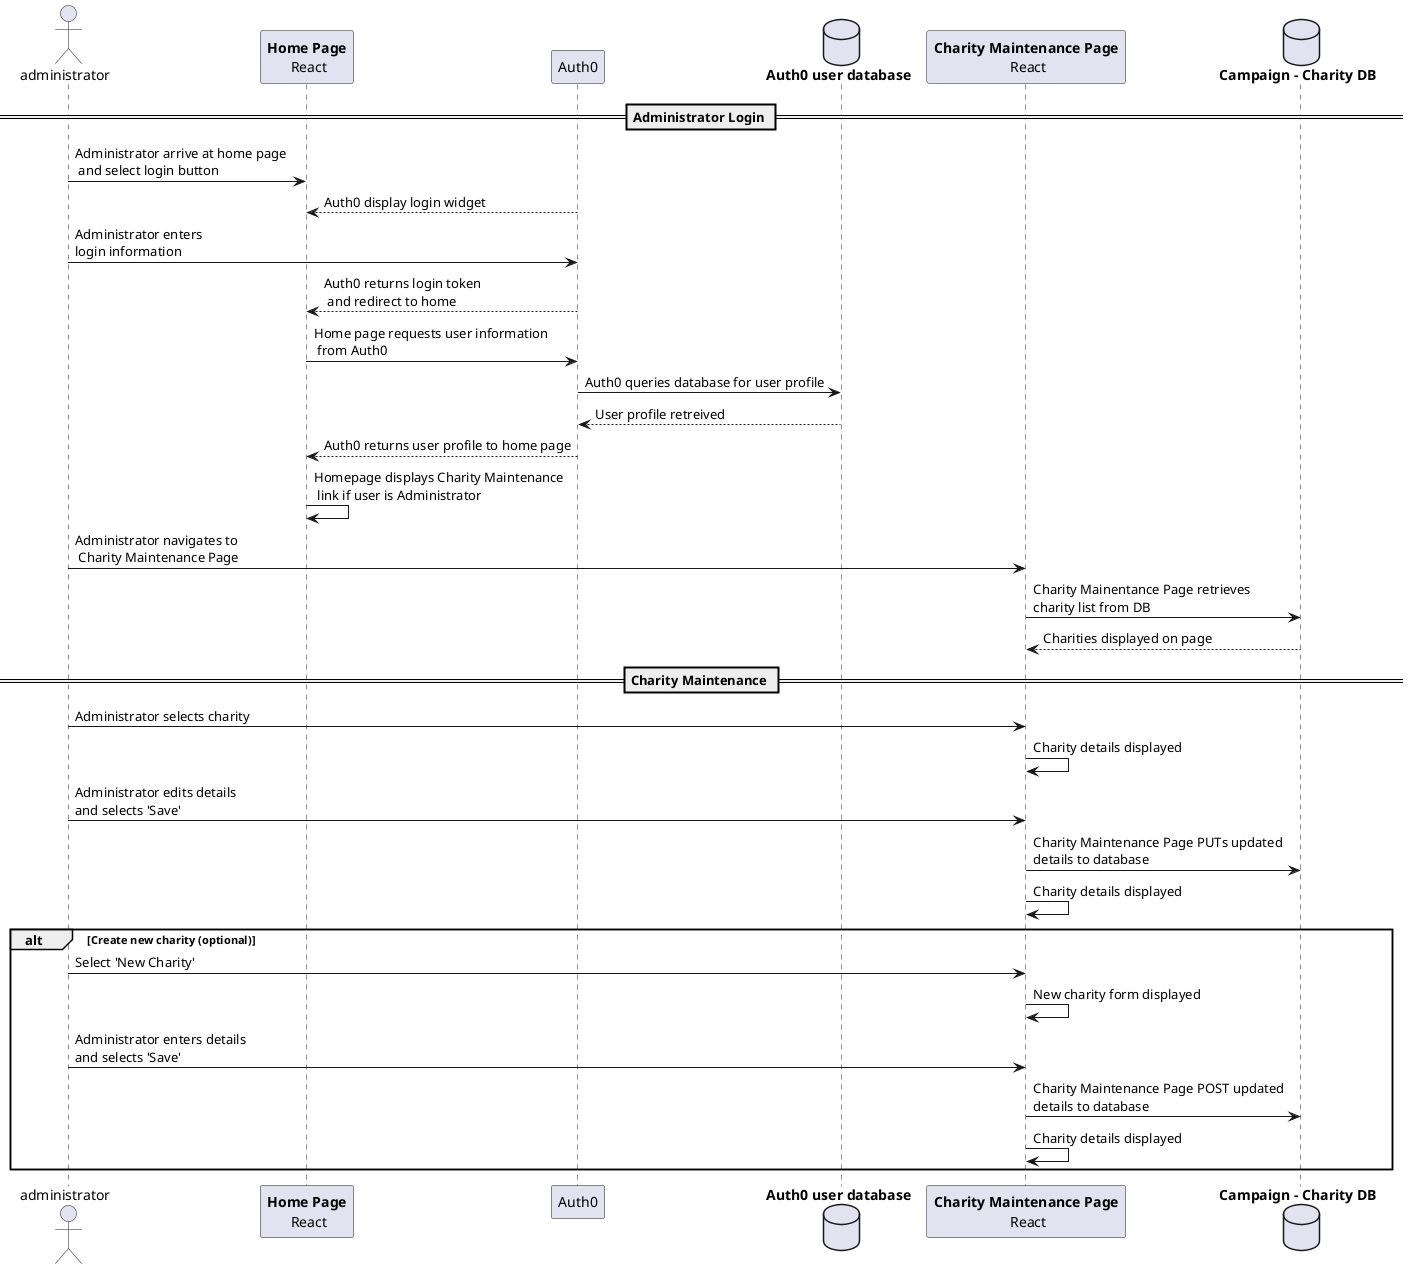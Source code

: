 @startuml
    actor administrator as a
    participant "**Home Page**\n React" as home
    participant "Auth0" as a0
    database "**Auth0 user database**" as a0db

    participant "**Charity Maintenance Page**\n React" as cmp
    database "**Campaign - Charity DB**" as cdb

== Administrator Login ==
    a -> home: Administrator arrive at home page \n and select login button
    a0 --> home: Auth0 display login widget
    a -> a0: Administrator enters \nlogin information
    a0 --> home: Auth0 returns login token \n and redirect to home
    home -> a0: Home page requests user information\n from Auth0
    a0 -> a0db: Auth0 queries database for user profile
    a0db --> a0: User profile retreived
    a0 --> home: Auth0 returns user profile to home page 
    home -> home: Homepage displays Charity Maintenance \n link if user is Administrator
    a -> cmp: Administrator navigates to \n Charity Maintenance Page
    cmp -> cdb: Charity Mainentance Page retrieves\ncharity list from DB
    cdb --> cmp: Charities displayed on page

== Charity Maintenance ==
    a -> cmp: Administrator selects charity
    cmp -> cmp: Charity details displayed
    a -> cmp: Administrator edits details\nand selects 'Save'
    cmp -> cdb: Charity Maintenance Page PUTs updated\ndetails to database
    cmp -> cmp: Charity details displayed

    alt Create new charity (optional)
        a -> cmp: Select 'New Charity'
        cmp -> cmp: New charity form displayed
        a -> cmp: Administrator enters details\nand selects 'Save'
        cmp -> cdb: Charity Maintenance Page POST updated\ndetails to database
        cmp -> cmp: Charity details displayed        
    end
@end